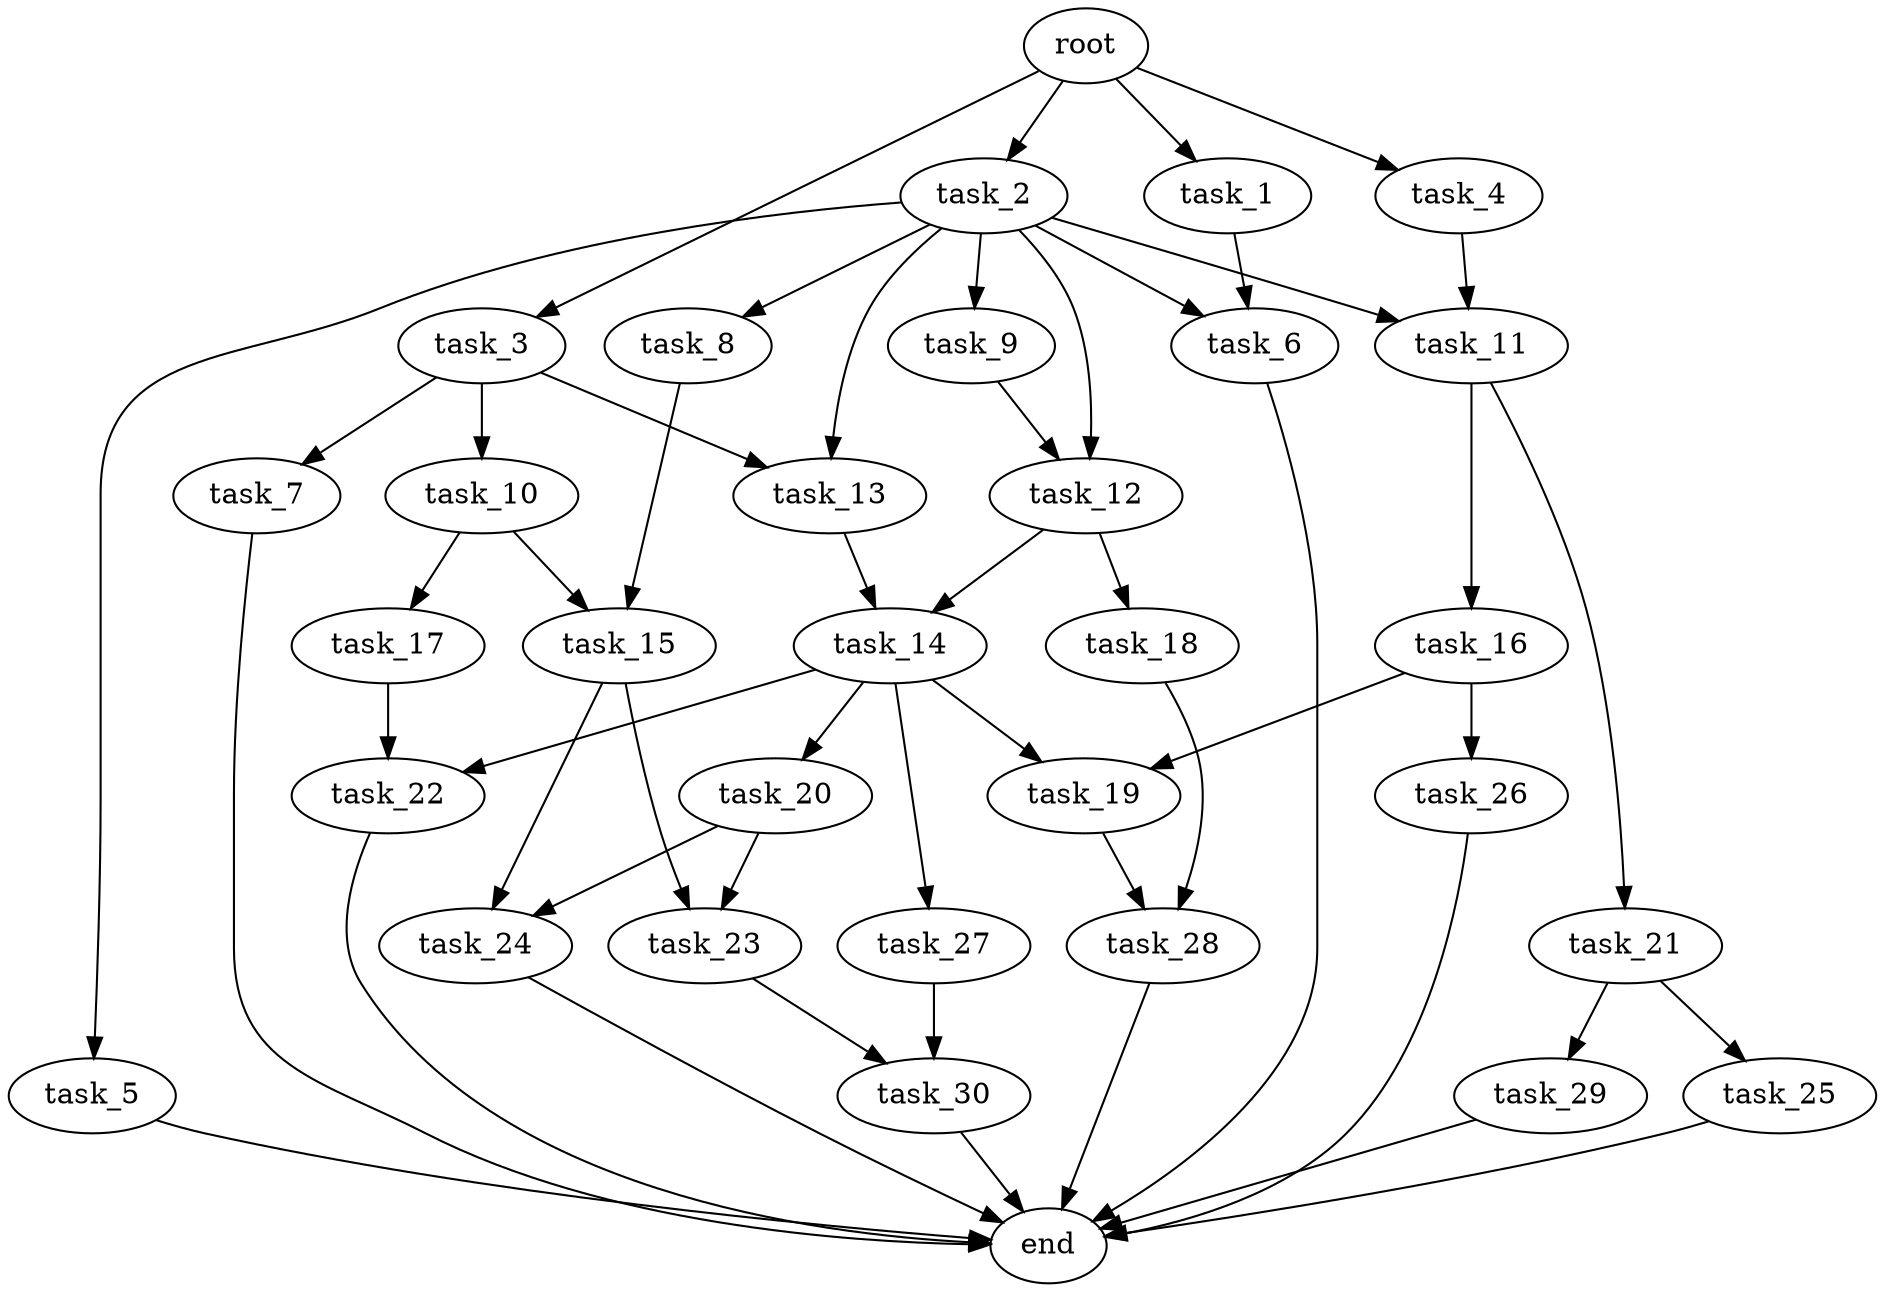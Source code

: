 digraph G {
  root [size="0.000000e+00"];
  task_1 [size="2.027924e+10"];
  task_2 [size="7.799590e+10"];
  task_3 [size="5.847496e+10"];
  task_4 [size="1.554950e+10"];
  task_5 [size="1.644585e+10"];
  task_6 [size="4.661085e+10"];
  task_7 [size="4.065719e+10"];
  task_8 [size="5.359710e+10"];
  task_9 [size="9.646383e+10"];
  task_10 [size="2.077155e+10"];
  task_11 [size="3.083769e+10"];
  task_12 [size="2.650814e+10"];
  task_13 [size="1.200016e+10"];
  task_14 [size="1.576996e+10"];
  task_15 [size="6.860862e+10"];
  task_16 [size="8.264040e+10"];
  task_17 [size="6.969083e+10"];
  task_18 [size="4.042578e+09"];
  task_19 [size="8.359412e+10"];
  task_20 [size="3.278609e+10"];
  task_21 [size="9.130378e+09"];
  task_22 [size="2.482940e+10"];
  task_23 [size="3.558072e+10"];
  task_24 [size="5.135083e+10"];
  task_25 [size="6.772157e+10"];
  task_26 [size="2.602408e+10"];
  task_27 [size="9.906776e+10"];
  task_28 [size="3.117899e+09"];
  task_29 [size="4.044518e+10"];
  task_30 [size="4.522559e+10"];
  end [size="0.000000e+00"];

  root -> task_1 [size="1.000000e-12"];
  root -> task_2 [size="1.000000e-12"];
  root -> task_3 [size="1.000000e-12"];
  root -> task_4 [size="1.000000e-12"];
  task_1 -> task_6 [size="2.330543e+08"];
  task_2 -> task_5 [size="1.644585e+08"];
  task_2 -> task_6 [size="2.330543e+08"];
  task_2 -> task_8 [size="5.359710e+08"];
  task_2 -> task_9 [size="9.646383e+08"];
  task_2 -> task_11 [size="1.541884e+08"];
  task_2 -> task_12 [size="1.325407e+08"];
  task_2 -> task_13 [size="6.000078e+07"];
  task_3 -> task_7 [size="4.065719e+08"];
  task_3 -> task_10 [size="2.077155e+08"];
  task_3 -> task_13 [size="6.000078e+07"];
  task_4 -> task_11 [size="1.541884e+08"];
  task_5 -> end [size="1.000000e-12"];
  task_6 -> end [size="1.000000e-12"];
  task_7 -> end [size="1.000000e-12"];
  task_8 -> task_15 [size="3.430431e+08"];
  task_9 -> task_12 [size="1.325407e+08"];
  task_10 -> task_15 [size="3.430431e+08"];
  task_10 -> task_17 [size="6.969083e+08"];
  task_11 -> task_16 [size="8.264040e+08"];
  task_11 -> task_21 [size="9.130378e+07"];
  task_12 -> task_14 [size="7.884981e+07"];
  task_12 -> task_18 [size="4.042578e+07"];
  task_13 -> task_14 [size="7.884981e+07"];
  task_14 -> task_19 [size="4.179706e+08"];
  task_14 -> task_20 [size="3.278609e+08"];
  task_14 -> task_22 [size="1.241470e+08"];
  task_14 -> task_27 [size="9.906776e+08"];
  task_15 -> task_23 [size="1.779036e+08"];
  task_15 -> task_24 [size="2.567542e+08"];
  task_16 -> task_19 [size="4.179706e+08"];
  task_16 -> task_26 [size="2.602408e+08"];
  task_17 -> task_22 [size="1.241470e+08"];
  task_18 -> task_28 [size="1.558949e+07"];
  task_19 -> task_28 [size="1.558949e+07"];
  task_20 -> task_23 [size="1.779036e+08"];
  task_20 -> task_24 [size="2.567542e+08"];
  task_21 -> task_25 [size="6.772157e+08"];
  task_21 -> task_29 [size="4.044518e+08"];
  task_22 -> end [size="1.000000e-12"];
  task_23 -> task_30 [size="2.261280e+08"];
  task_24 -> end [size="1.000000e-12"];
  task_25 -> end [size="1.000000e-12"];
  task_26 -> end [size="1.000000e-12"];
  task_27 -> task_30 [size="2.261280e+08"];
  task_28 -> end [size="1.000000e-12"];
  task_29 -> end [size="1.000000e-12"];
  task_30 -> end [size="1.000000e-12"];
}
